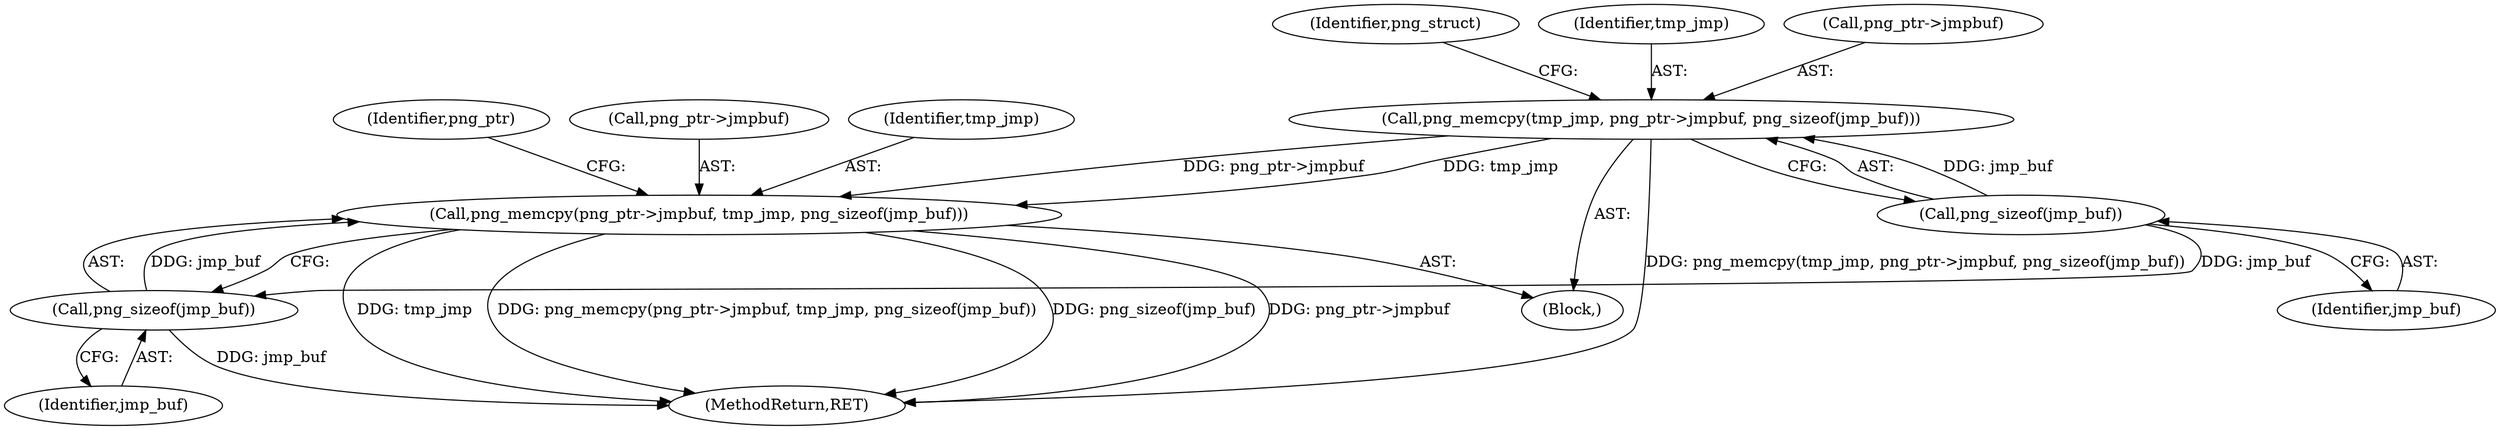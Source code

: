 digraph "0_Chrome_7f3d85b096f66870a15b37c2f40b219b2e292693_28@API" {
"1000198" [label="(Call,png_memcpy(png_ptr->jmpbuf, tmp_jmp, png_sizeof(jmp_buf)))"];
"1000158" [label="(Call,png_memcpy(tmp_jmp, png_ptr->jmpbuf, png_sizeof(jmp_buf)))"];
"1000163" [label="(Call,png_sizeof(jmp_buf))"];
"1000203" [label="(Call,png_sizeof(jmp_buf))"];
"1000234" [label="(MethodReturn,RET)"];
"1000168" [label="(Identifier,png_struct)"];
"1000164" [label="(Identifier,jmp_buf)"];
"1000206" [label="(Identifier,png_ptr)"];
"1000203" [label="(Call,png_sizeof(jmp_buf))"];
"1000110" [label="(Block,)"];
"1000163" [label="(Call,png_sizeof(jmp_buf))"];
"1000198" [label="(Call,png_memcpy(png_ptr->jmpbuf, tmp_jmp, png_sizeof(jmp_buf)))"];
"1000204" [label="(Identifier,jmp_buf)"];
"1000199" [label="(Call,png_ptr->jmpbuf)"];
"1000202" [label="(Identifier,tmp_jmp)"];
"1000159" [label="(Identifier,tmp_jmp)"];
"1000158" [label="(Call,png_memcpy(tmp_jmp, png_ptr->jmpbuf, png_sizeof(jmp_buf)))"];
"1000160" [label="(Call,png_ptr->jmpbuf)"];
"1000198" -> "1000110"  [label="AST: "];
"1000198" -> "1000203"  [label="CFG: "];
"1000199" -> "1000198"  [label="AST: "];
"1000202" -> "1000198"  [label="AST: "];
"1000203" -> "1000198"  [label="AST: "];
"1000206" -> "1000198"  [label="CFG: "];
"1000198" -> "1000234"  [label="DDG: png_sizeof(jmp_buf)"];
"1000198" -> "1000234"  [label="DDG: png_ptr->jmpbuf"];
"1000198" -> "1000234"  [label="DDG: tmp_jmp"];
"1000198" -> "1000234"  [label="DDG: png_memcpy(png_ptr->jmpbuf, tmp_jmp, png_sizeof(jmp_buf))"];
"1000158" -> "1000198"  [label="DDG: png_ptr->jmpbuf"];
"1000158" -> "1000198"  [label="DDG: tmp_jmp"];
"1000203" -> "1000198"  [label="DDG: jmp_buf"];
"1000158" -> "1000110"  [label="AST: "];
"1000158" -> "1000163"  [label="CFG: "];
"1000159" -> "1000158"  [label="AST: "];
"1000160" -> "1000158"  [label="AST: "];
"1000163" -> "1000158"  [label="AST: "];
"1000168" -> "1000158"  [label="CFG: "];
"1000158" -> "1000234"  [label="DDG: png_memcpy(tmp_jmp, png_ptr->jmpbuf, png_sizeof(jmp_buf))"];
"1000163" -> "1000158"  [label="DDG: jmp_buf"];
"1000163" -> "1000164"  [label="CFG: "];
"1000164" -> "1000163"  [label="AST: "];
"1000163" -> "1000203"  [label="DDG: jmp_buf"];
"1000203" -> "1000204"  [label="CFG: "];
"1000204" -> "1000203"  [label="AST: "];
"1000203" -> "1000234"  [label="DDG: jmp_buf"];
}
